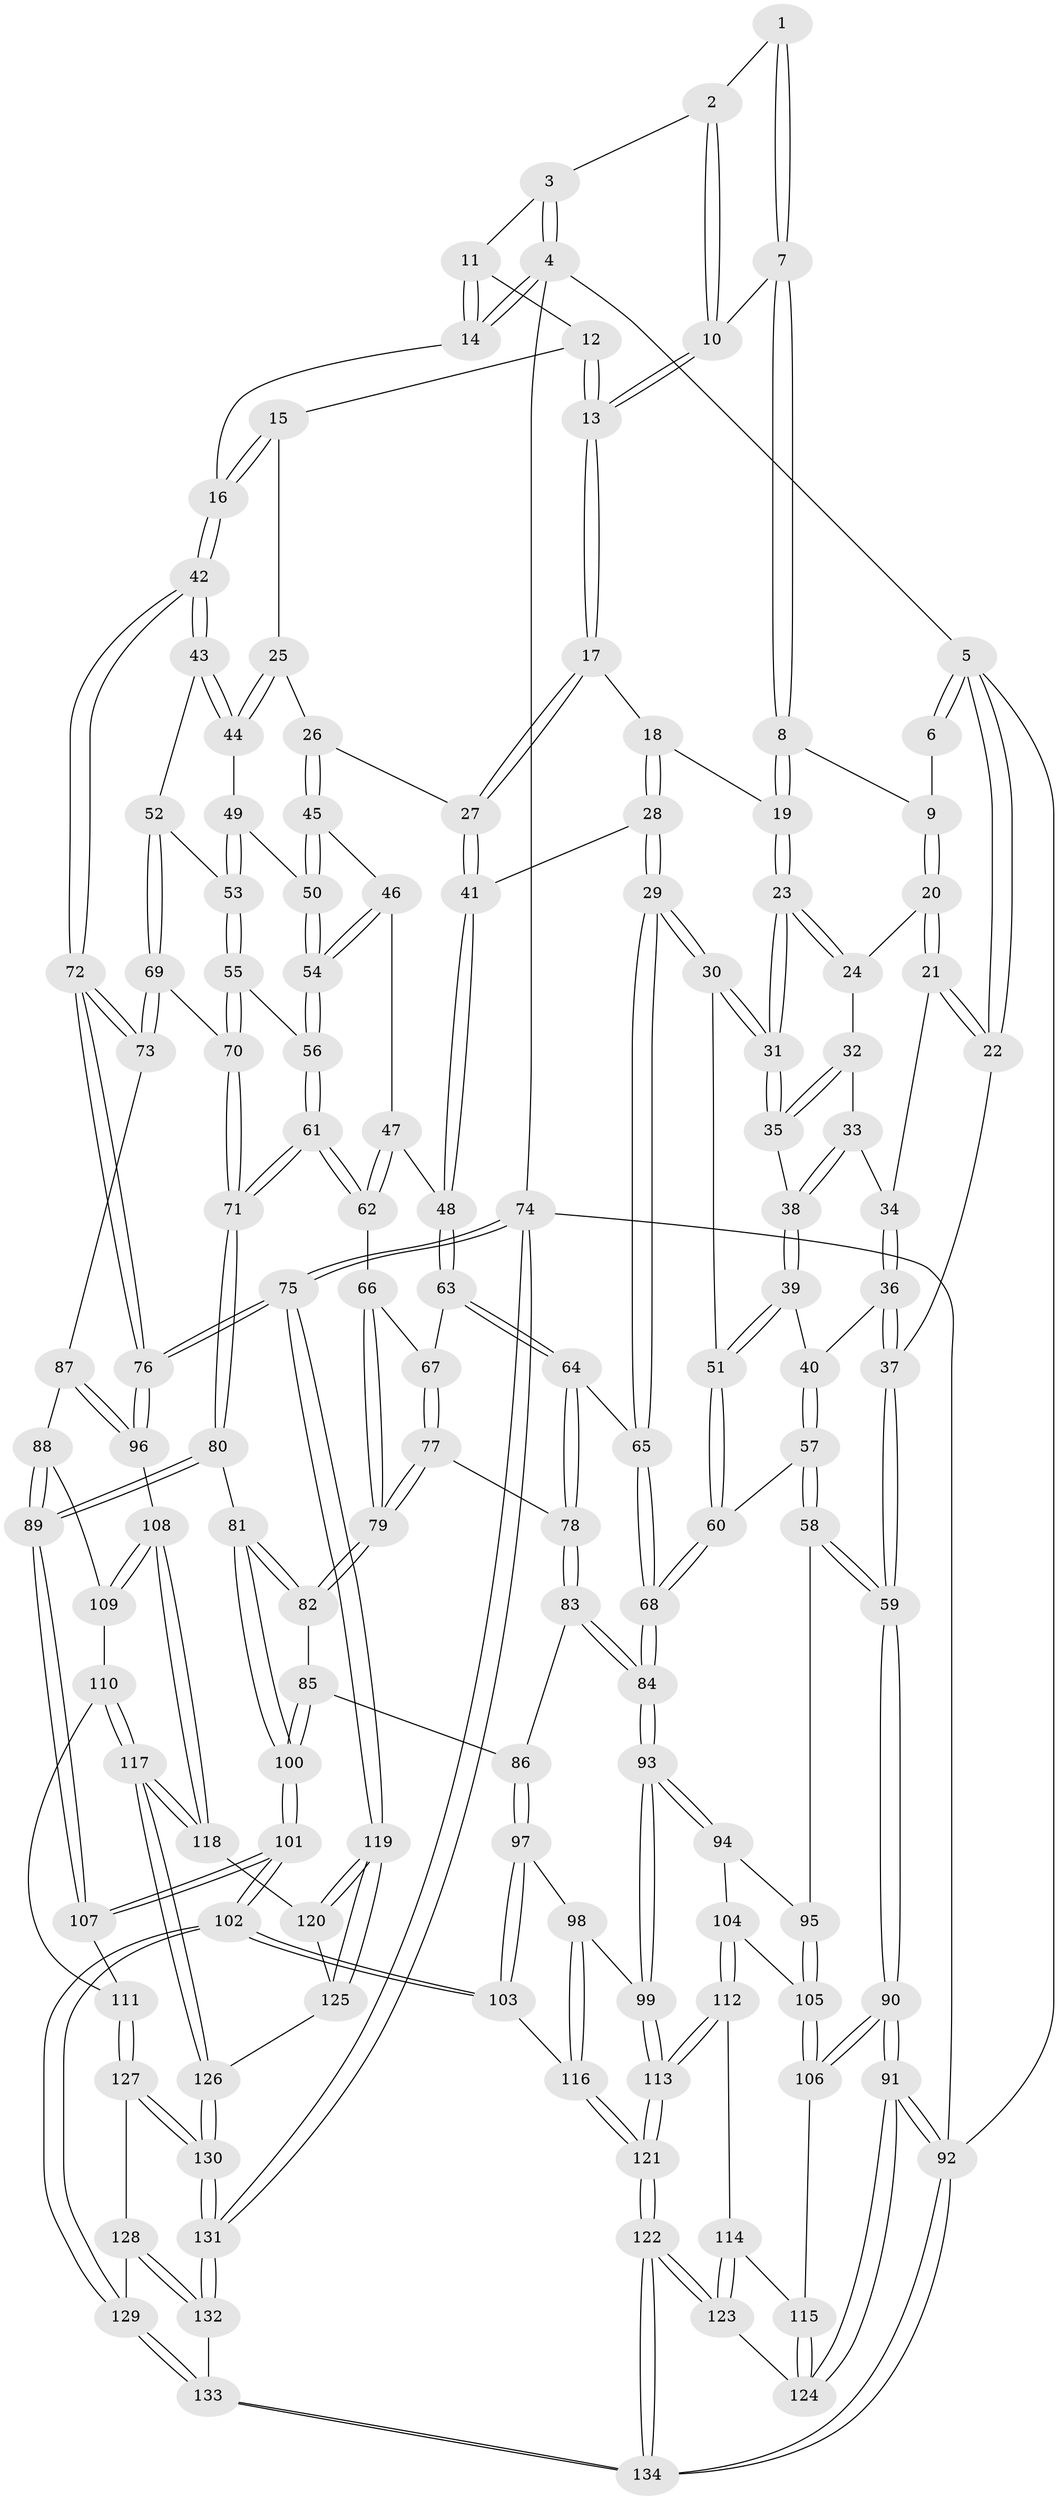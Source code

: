 // coarse degree distribution, {2: 0.012658227848101266, 3: 0.10126582278481013, 4: 0.5569620253164557, 7: 0.012658227848101266, 6: 0.05063291139240506, 5: 0.26582278481012656}
// Generated by graph-tools (version 1.1) at 2025/42/03/06/25 10:42:29]
// undirected, 134 vertices, 332 edges
graph export_dot {
graph [start="1"]
  node [color=gray90,style=filled];
  1 [pos="+0.33453627391498497+0"];
  2 [pos="+0.6821250830369291+0"];
  3 [pos="+0.7470135448762845+0"];
  4 [pos="+1+0"];
  5 [pos="+0+0"];
  6 [pos="+0.21165154140195683+0"];
  7 [pos="+0.38772838142278726+0.06935598132295148"];
  8 [pos="+0.3695614831496077+0.11663829967513467"];
  9 [pos="+0.22060905003063455+0.09574045046160524"];
  10 [pos="+0.6451899225960557+0"];
  11 [pos="+0.8687752404490516+0.08093852849323209"];
  12 [pos="+0.8727281945508524+0.09792157116022626"];
  13 [pos="+0.6347959450999412+0.11650667306587419"];
  14 [pos="+1+0"];
  15 [pos="+0.8823988256887259+0.1375052608640908"];
  16 [pos="+1+0.14537650604756652"];
  17 [pos="+0.6325686212505319+0.14784130100012574"];
  18 [pos="+0.4636935771178545+0.18013481056342684"];
  19 [pos="+0.3892578285030661+0.1478556559809555"];
  20 [pos="+0.1772498563885581+0.14040900568084352"];
  21 [pos="+0+0.1160188673151658"];
  22 [pos="+0+0"];
  23 [pos="+0.30803875611050235+0.2876141752915357"];
  24 [pos="+0.18401139308039247+0.17068156681603275"];
  25 [pos="+0.8039880571205342+0.24221188719983794"];
  26 [pos="+0.6789296632825962+0.22855244515309803"];
  27 [pos="+0.677466007899543+0.22757922232568653"];
  28 [pos="+0.4371184868241056+0.3733209002147122"];
  29 [pos="+0.39002748798003367+0.4059782855158588"];
  30 [pos="+0.32809516555971946+0.3693446768526162"];
  31 [pos="+0.31631749971238704+0.3499864469176921"];
  32 [pos="+0.17756239132232784+0.18961440199176152"];
  33 [pos="+0.09818023419008218+0.2675888377937972"];
  34 [pos="+0.05101328143939338+0.24633718830760382"];
  35 [pos="+0.16681079865520457+0.3206746282296557"];
  36 [pos="+0.0403291255884674+0.3771306990806068"];
  37 [pos="+0+0.39953025066363823"];
  38 [pos="+0.11895018827174472+0.350570279336037"];
  39 [pos="+0.09782581757094183+0.37794710747598487"];
  40 [pos="+0.07230543812209776+0.3831814564114159"];
  41 [pos="+0.5233089356002874+0.36074307751287504"];
  42 [pos="+1+0.38224305837290423"];
  43 [pos="+1+0.3737283380408883"];
  44 [pos="+0.8845891002402706+0.3208882560194384"];
  45 [pos="+0.6808849781163543+0.25265092899688935"];
  46 [pos="+0.6579185113230748+0.42153996734610794"];
  47 [pos="+0.6400685278206372+0.4323243391412552"];
  48 [pos="+0.5956018184884012+0.4480312539294482"];
  49 [pos="+0.8566517921012469+0.35533474906511386"];
  50 [pos="+0.7578111900862989+0.4269872989524869"];
  51 [pos="+0.18831924140945036+0.45515235561823747"];
  52 [pos="+0.8860207083424514+0.4891337410794582"];
  53 [pos="+0.8226387480398242+0.4676658155551033"];
  54 [pos="+0.7445993746533135+0.4750052996220989"];
  55 [pos="+0.7667179818532017+0.4840289399031194"];
  56 [pos="+0.7449781293245186+0.4761598556659618"];
  57 [pos="+0.07830691332613664+0.5739237684814812"];
  58 [pos="+0+0.6336848491045841"];
  59 [pos="+0+0.6205504989878218"];
  60 [pos="+0.17872163077157371+0.5709856798551508"];
  61 [pos="+0.6935672356185187+0.544342615104467"];
  62 [pos="+0.674179969545608+0.542760270660559"];
  63 [pos="+0.5786961163431983+0.5080738806827818"];
  64 [pos="+0.4352159804232158+0.5101864349616813"];
  65 [pos="+0.39893545194061353+0.48131425131341027"];
  66 [pos="+0.6659621239970739+0.5434061481727969"];
  67 [pos="+0.59426626764725+0.5289811317097826"];
  68 [pos="+0.2569748804434652+0.6301969443092196"];
  69 [pos="+0.8577375672027752+0.5883794200444906"];
  70 [pos="+0.8400992246618421+0.587812358274377"];
  71 [pos="+0.7392910629690411+0.6417149432566407"];
  72 [pos="+1+0.6398324732441975"];
  73 [pos="+0.9052040283631001+0.6213390448479915"];
  74 [pos="+1+1"];
  75 [pos="+1+0.9182173977818129"];
  76 [pos="+1+0.6600712208314641"];
  77 [pos="+0.5697990218889677+0.6121998620437351"];
  78 [pos="+0.46990385654064865+0.5945089248269915"];
  79 [pos="+0.6024265589648241+0.6722391031249945"];
  80 [pos="+0.7102082743214938+0.7210396549987103"];
  81 [pos="+0.6329687542352854+0.7087583688227982"];
  82 [pos="+0.6099924519981104+0.6973866136000859"];
  83 [pos="+0.46135903945948054+0.635232731285076"];
  84 [pos="+0.2731593182097983+0.7174246161153266"];
  85 [pos="+0.5506064244413248+0.7147623979785902"];
  86 [pos="+0.5023821940307251+0.7195489245110032"];
  87 [pos="+0.8504923498912015+0.7273239240176754"];
  88 [pos="+0.7885105384700338+0.7653449181215317"];
  89 [pos="+0.7367636730473442+0.7588106282568501"];
  90 [pos="+0+0.8507467569887937"];
  91 [pos="+0+1"];
  92 [pos="+0+1"];
  93 [pos="+0.27211051590301005+0.7371612149769882"];
  94 [pos="+0.05156184649544496+0.713526214237993"];
  95 [pos="+0+0.6756956810528508"];
  96 [pos="+0.9924768064152246+0.7718783503507592"];
  97 [pos="+0.4966703416760454+0.7255750119958521"];
  98 [pos="+0.35346850237387006+0.7776024387440773"];
  99 [pos="+0.27694602180781946+0.7571577737781532"];
  100 [pos="+0.5495163511240037+0.9003069123874575"];
  101 [pos="+0.5464065862611714+0.9108145170281247"];
  102 [pos="+0.5356614725406202+0.9226537188608388"];
  103 [pos="+0.5148639988551766+0.9075244395978583"];
  104 [pos="+0.09869663529148967+0.8207268480379608"];
  105 [pos="+0.04163857942151249+0.8354126776180513"];
  106 [pos="+0.029442067711000455+0.8497181809555923"];
  107 [pos="+0.7164392811748459+0.8257329625315777"];
  108 [pos="+0.9215745611329008+0.8442904612292512"];
  109 [pos="+0.8138563483453116+0.7896201690926268"];
  110 [pos="+0.8271911303273506+0.8802155648528402"];
  111 [pos="+0.7395399839260486+0.9013489958953833"];
  112 [pos="+0.12136178618429598+0.828713352833465"];
  113 [pos="+0.25271618557022835+0.8090922561601235"];
  114 [pos="+0.09230044584647408+0.8968556221620966"];
  115 [pos="+0.04433854044473748+0.8964409728159857"];
  116 [pos="+0.47576678299297187+0.8932075045523612"];
  117 [pos="+0.8928560395483848+0.9412193528255515"];
  118 [pos="+0.9197358579636821+0.8692648458653418"];
  119 [pos="+1+0.9238409565852812"];
  120 [pos="+0.9331505077777119+0.8738017791237583"];
  121 [pos="+0.2511377780361464+0.9898223085177512"];
  122 [pos="+0.24744108064551026+1"];
  123 [pos="+0.12425477728707784+0.9474601628055258"];
  124 [pos="+0.006536585628898035+0.9682496052724091"];
  125 [pos="+1+0.9375949655037915"];
  126 [pos="+0.8915421976026466+0.9671305938103972"];
  127 [pos="+0.74010060676189+0.9128653218518058"];
  128 [pos="+0.7122237401928186+0.9503512534315719"];
  129 [pos="+0.5365511533234985+0.926830625005192"];
  130 [pos="+0.8792348786896499+0.9955866902405284"];
  131 [pos="+0.8755788820391812+1"];
  132 [pos="+0.7100180492141779+1"];
  133 [pos="+0.5183643690644578+1"];
  134 [pos="+0.2665641304871076+1"];
  1 -- 2;
  1 -- 7;
  1 -- 7;
  2 -- 3;
  2 -- 10;
  2 -- 10;
  3 -- 4;
  3 -- 4;
  3 -- 11;
  4 -- 5;
  4 -- 14;
  4 -- 14;
  4 -- 74;
  5 -- 6;
  5 -- 6;
  5 -- 22;
  5 -- 22;
  5 -- 92;
  6 -- 9;
  7 -- 8;
  7 -- 8;
  7 -- 10;
  8 -- 9;
  8 -- 19;
  8 -- 19;
  9 -- 20;
  9 -- 20;
  10 -- 13;
  10 -- 13;
  11 -- 12;
  11 -- 14;
  11 -- 14;
  12 -- 13;
  12 -- 13;
  12 -- 15;
  13 -- 17;
  13 -- 17;
  14 -- 16;
  15 -- 16;
  15 -- 16;
  15 -- 25;
  16 -- 42;
  16 -- 42;
  17 -- 18;
  17 -- 27;
  17 -- 27;
  18 -- 19;
  18 -- 28;
  18 -- 28;
  19 -- 23;
  19 -- 23;
  20 -- 21;
  20 -- 21;
  20 -- 24;
  21 -- 22;
  21 -- 22;
  21 -- 34;
  22 -- 37;
  23 -- 24;
  23 -- 24;
  23 -- 31;
  23 -- 31;
  24 -- 32;
  25 -- 26;
  25 -- 44;
  25 -- 44;
  26 -- 27;
  26 -- 45;
  26 -- 45;
  27 -- 41;
  27 -- 41;
  28 -- 29;
  28 -- 29;
  28 -- 41;
  29 -- 30;
  29 -- 30;
  29 -- 65;
  29 -- 65;
  30 -- 31;
  30 -- 31;
  30 -- 51;
  31 -- 35;
  31 -- 35;
  32 -- 33;
  32 -- 35;
  32 -- 35;
  33 -- 34;
  33 -- 38;
  33 -- 38;
  34 -- 36;
  34 -- 36;
  35 -- 38;
  36 -- 37;
  36 -- 37;
  36 -- 40;
  37 -- 59;
  37 -- 59;
  38 -- 39;
  38 -- 39;
  39 -- 40;
  39 -- 51;
  39 -- 51;
  40 -- 57;
  40 -- 57;
  41 -- 48;
  41 -- 48;
  42 -- 43;
  42 -- 43;
  42 -- 72;
  42 -- 72;
  43 -- 44;
  43 -- 44;
  43 -- 52;
  44 -- 49;
  45 -- 46;
  45 -- 50;
  45 -- 50;
  46 -- 47;
  46 -- 54;
  46 -- 54;
  47 -- 48;
  47 -- 62;
  47 -- 62;
  48 -- 63;
  48 -- 63;
  49 -- 50;
  49 -- 53;
  49 -- 53;
  50 -- 54;
  50 -- 54;
  51 -- 60;
  51 -- 60;
  52 -- 53;
  52 -- 69;
  52 -- 69;
  53 -- 55;
  53 -- 55;
  54 -- 56;
  54 -- 56;
  55 -- 56;
  55 -- 70;
  55 -- 70;
  56 -- 61;
  56 -- 61;
  57 -- 58;
  57 -- 58;
  57 -- 60;
  58 -- 59;
  58 -- 59;
  58 -- 95;
  59 -- 90;
  59 -- 90;
  60 -- 68;
  60 -- 68;
  61 -- 62;
  61 -- 62;
  61 -- 71;
  61 -- 71;
  62 -- 66;
  63 -- 64;
  63 -- 64;
  63 -- 67;
  64 -- 65;
  64 -- 78;
  64 -- 78;
  65 -- 68;
  65 -- 68;
  66 -- 67;
  66 -- 79;
  66 -- 79;
  67 -- 77;
  67 -- 77;
  68 -- 84;
  68 -- 84;
  69 -- 70;
  69 -- 73;
  69 -- 73;
  70 -- 71;
  70 -- 71;
  71 -- 80;
  71 -- 80;
  72 -- 73;
  72 -- 73;
  72 -- 76;
  72 -- 76;
  73 -- 87;
  74 -- 75;
  74 -- 75;
  74 -- 131;
  74 -- 131;
  74 -- 92;
  75 -- 76;
  75 -- 76;
  75 -- 119;
  75 -- 119;
  76 -- 96;
  76 -- 96;
  77 -- 78;
  77 -- 79;
  77 -- 79;
  78 -- 83;
  78 -- 83;
  79 -- 82;
  79 -- 82;
  80 -- 81;
  80 -- 89;
  80 -- 89;
  81 -- 82;
  81 -- 82;
  81 -- 100;
  81 -- 100;
  82 -- 85;
  83 -- 84;
  83 -- 84;
  83 -- 86;
  84 -- 93;
  84 -- 93;
  85 -- 86;
  85 -- 100;
  85 -- 100;
  86 -- 97;
  86 -- 97;
  87 -- 88;
  87 -- 96;
  87 -- 96;
  88 -- 89;
  88 -- 89;
  88 -- 109;
  89 -- 107;
  89 -- 107;
  90 -- 91;
  90 -- 91;
  90 -- 106;
  90 -- 106;
  91 -- 92;
  91 -- 92;
  91 -- 124;
  91 -- 124;
  92 -- 134;
  92 -- 134;
  93 -- 94;
  93 -- 94;
  93 -- 99;
  93 -- 99;
  94 -- 95;
  94 -- 104;
  95 -- 105;
  95 -- 105;
  96 -- 108;
  97 -- 98;
  97 -- 103;
  97 -- 103;
  98 -- 99;
  98 -- 116;
  98 -- 116;
  99 -- 113;
  99 -- 113;
  100 -- 101;
  100 -- 101;
  101 -- 102;
  101 -- 102;
  101 -- 107;
  101 -- 107;
  102 -- 103;
  102 -- 103;
  102 -- 129;
  102 -- 129;
  103 -- 116;
  104 -- 105;
  104 -- 112;
  104 -- 112;
  105 -- 106;
  105 -- 106;
  106 -- 115;
  107 -- 111;
  108 -- 109;
  108 -- 109;
  108 -- 118;
  108 -- 118;
  109 -- 110;
  110 -- 111;
  110 -- 117;
  110 -- 117;
  111 -- 127;
  111 -- 127;
  112 -- 113;
  112 -- 113;
  112 -- 114;
  113 -- 121;
  113 -- 121;
  114 -- 115;
  114 -- 123;
  114 -- 123;
  115 -- 124;
  115 -- 124;
  116 -- 121;
  116 -- 121;
  117 -- 118;
  117 -- 118;
  117 -- 126;
  117 -- 126;
  118 -- 120;
  119 -- 120;
  119 -- 120;
  119 -- 125;
  119 -- 125;
  120 -- 125;
  121 -- 122;
  121 -- 122;
  122 -- 123;
  122 -- 123;
  122 -- 134;
  122 -- 134;
  123 -- 124;
  125 -- 126;
  126 -- 130;
  126 -- 130;
  127 -- 128;
  127 -- 130;
  127 -- 130;
  128 -- 129;
  128 -- 132;
  128 -- 132;
  129 -- 133;
  129 -- 133;
  130 -- 131;
  130 -- 131;
  131 -- 132;
  131 -- 132;
  132 -- 133;
  133 -- 134;
  133 -- 134;
}
